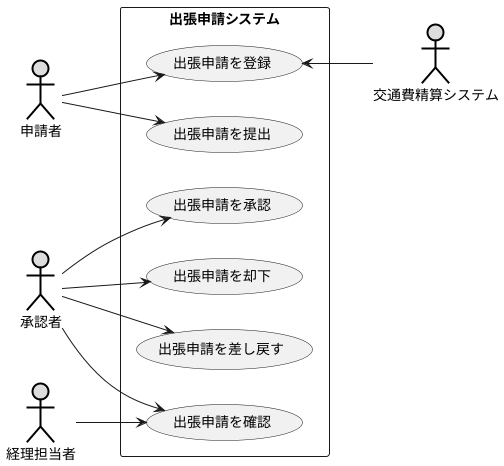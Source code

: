 @startuml 出張申請
left to right direction
actor 申請者#DDDDDD;line:black;line.bold;
actor 交通費精算システム#DDDDDD;line:black;line.bold;
actor 承認者#DDDDDD;line:black;line.bold;
actor 経理担当者#DDDDDD;line:black;line.bold;
rectangle 出張申請システム {
    usecase 出張申請を登録
    usecase 出張申請を提出
    usecase 出張申請を承認
    usecase 出張申請を却下
    usecase 出張申請を差し戻す
    usecase 出張申請を確認
}
申請者--> 出張申請を登録
出張申請を登録 <--交通費精算システム
申請者--> 出張申請を提出
承認者--> 出張申請を承認
承認者--> 出張申請を却下
承認者--> 出張申請を差し戻す
承認者--> 出張申請を確認
経理担当者--> 出張申請を確認
@enduml
